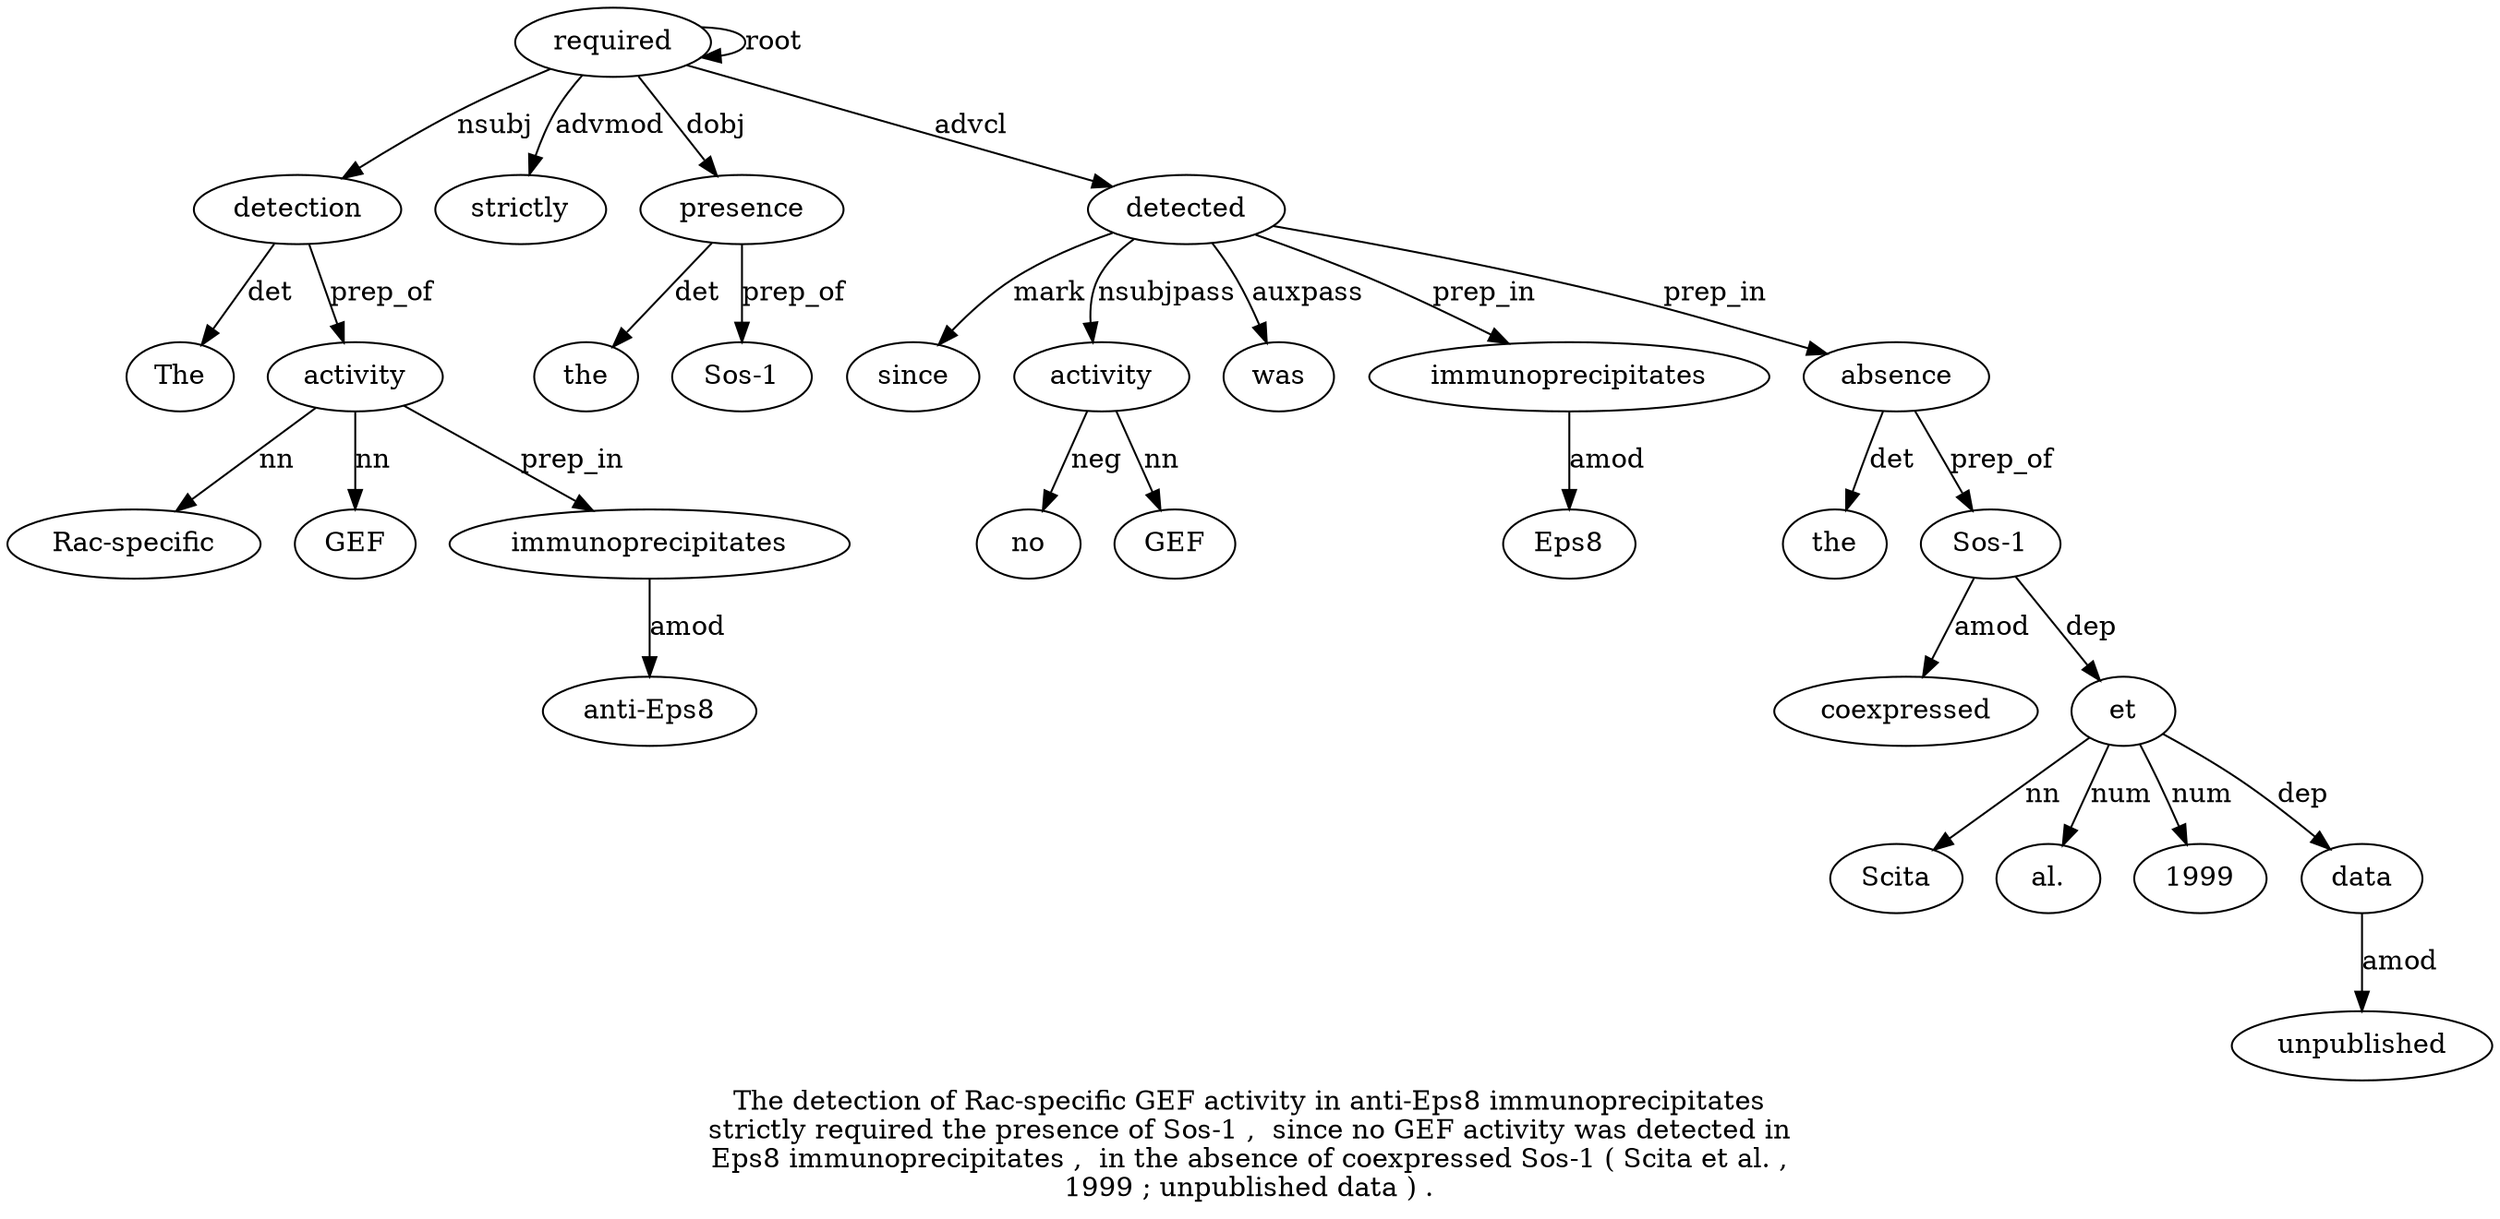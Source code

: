 digraph "The detection of Rac-specific GEF activity in anti-Eps8 immunoprecipitates strictly required the presence of Sos-1 ,  since no GEF activity was detected in Eps8 immunoprecipitates ,  in the absence of coexpressed Sos-1 ( Scita et al. ,  1999 ; unpublished data ) ." {
label="The detection of Rac-specific GEF activity in anti-Eps8 immunoprecipitates
strictly required the presence of Sos-1 ,  since no GEF activity was detected in
Eps8 immunoprecipitates ,  in the absence of coexpressed Sos-1 ( Scita et al. ,
1999 ; unpublished data ) .";
detection2 [style=filled, fillcolor=white, label=detection];
The1 [style=filled, fillcolor=white, label=The];
detection2 -> The1  [label=det];
required11 [style=filled, fillcolor=white, label=required];
required11 -> detection2  [label=nsubj];
activity6 [style=filled, fillcolor=white, label=activity];
"Rac-specific4" [style=filled, fillcolor=white, label="Rac-specific"];
activity6 -> "Rac-specific4"  [label=nn];
GEF5 [style=filled, fillcolor=white, label=GEF];
activity6 -> GEF5  [label=nn];
detection2 -> activity6  [label=prep_of];
immunoprecipitates9 [style=filled, fillcolor=white, label=immunoprecipitates];
"anti-Eps8" [style=filled, fillcolor=white, label="anti-Eps8"];
immunoprecipitates9 -> "anti-Eps8"  [label=amod];
activity6 -> immunoprecipitates9  [label=prep_in];
strictly10 [style=filled, fillcolor=white, label=strictly];
required11 -> strictly10  [label=advmod];
required11 -> required11  [label=root];
presence13 [style=filled, fillcolor=white, label=presence];
the12 [style=filled, fillcolor=white, label=the];
presence13 -> the12  [label=det];
required11 -> presence13  [label=dobj];
"Sos-15" [style=filled, fillcolor=white, label="Sos-1"];
presence13 -> "Sos-15"  [label=prep_of];
detected22 [style=filled, fillcolor=white, label=detected];
since17 [style=filled, fillcolor=white, label=since];
detected22 -> since17  [label=mark];
activity20 [style=filled, fillcolor=white, label=activity];
no18 [style=filled, fillcolor=white, label=no];
activity20 -> no18  [label=neg];
GEF19 [style=filled, fillcolor=white, label=GEF];
activity20 -> GEF19  [label=nn];
detected22 -> activity20  [label=nsubjpass];
was21 [style=filled, fillcolor=white, label=was];
detected22 -> was21  [label=auxpass];
required11 -> detected22  [label=advcl];
immunoprecipitates25 [style=filled, fillcolor=white, label=immunoprecipitates];
Eps824 [style=filled, fillcolor=white, label=Eps8];
immunoprecipitates25 -> Eps824  [label=amod];
detected22 -> immunoprecipitates25  [label=prep_in];
absence29 [style=filled, fillcolor=white, label=absence];
the28 [style=filled, fillcolor=white, label=the];
absence29 -> the28  [label=det];
detected22 -> absence29  [label=prep_in];
"Sos-132" [style=filled, fillcolor=white, label="Sos-1"];
coexpressed31 [style=filled, fillcolor=white, label=coexpressed];
"Sos-132" -> coexpressed31  [label=amod];
absence29 -> "Sos-132"  [label=prep_of];
et35 [style=filled, fillcolor=white, label=et];
Scita34 [style=filled, fillcolor=white, label=Scita];
et35 -> Scita34  [label=nn];
"Sos-132" -> et35  [label=dep];
"al.36" [style=filled, fillcolor=white, label="al."];
et35 -> "al.36"  [label=num];
199938 [style=filled, fillcolor=white, label=1999];
et35 -> 199938  [label=num];
data41 [style=filled, fillcolor=white, label=data];
unpublished40 [style=filled, fillcolor=white, label=unpublished];
data41 -> unpublished40  [label=amod];
et35 -> data41  [label=dep];
}
